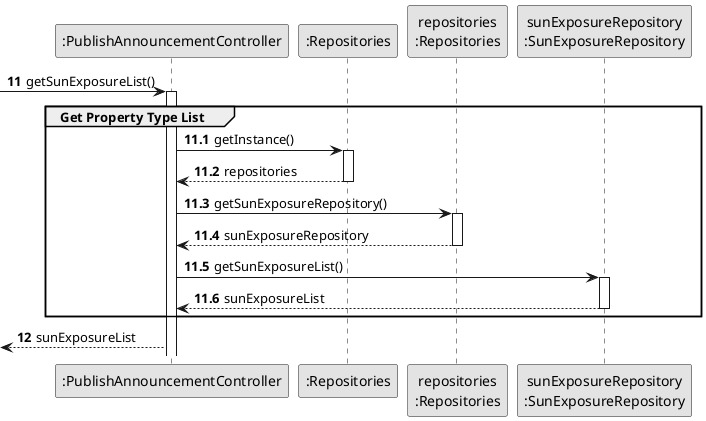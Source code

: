 @startuml
skinparam monochrome true
skinparam packageStyle rectangle
skinparam shadowing false\



participant ":PublishAnnouncementController" as CTRL
participant ":Repositories" as RepositorySingleton
participant "repositories\n:Repositories" as PLAT
participant "sunExposureRepository\n:SunExposureRepository" as SunExposureRepository


autonumber 11

            -> CTRL :  getSunExposureList()
            activate CTRL

autonumber 11.1

    group Get Property Type List

                 CTRL -> RepositorySingleton : getInstance()
                activate RepositorySingleton

                    RepositorySingleton --> CTRL: repositories
                deactivate RepositorySingleton

                CTRL -> PLAT : getSunExposureRepository()
                activate PLAT

                    PLAT --> CTRL: sunExposureRepository
                deactivate PLAT

                CTRL -> SunExposureRepository : getSunExposureList()
                activate SunExposureRepository

                   SunExposureRepository --> CTRL : sunExposureList
                deactivate SunExposureRepository

    end

autonumber 12

    <-- CTRL : sunExposureList

@enduml
